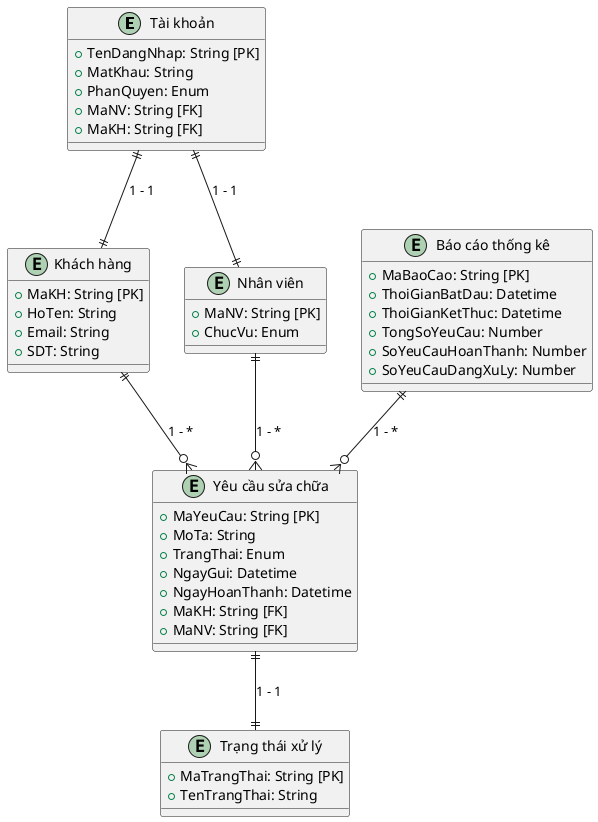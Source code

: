 @startuml

entity "Tài khoản" as TaiKhoan {
    +TenDangNhap: String [PK]
    +MatKhau: String
    +PhanQuyen: Enum
    +MaNV: String [FK]
    +MaKH: String [FK]
}

entity "Khách hàng" as KhachHang {
    +MaKH: String [PK]
    +HoTen: String
    +Email: String
    +SDT: String
}

entity "Nhân viên" as NhanVien {
    +MaNV: String [PK]
    +ChucVu: Enum
}

entity "Yêu cầu sửa chữa" as YeuCauSuaChua {
    +MaYeuCau: String [PK]
    +MoTa: String
    +TrangThai: Enum
    +NgayGui: Datetime
    +NgayHoanThanh: Datetime
    +MaKH: String [FK]
    +MaNV: String [FK]
}

entity "Báo cáo thống kê" as BaoCaoThongKe {
    +MaBaoCao: String [PK]
    +ThoiGianBatDau: Datetime
    +ThoiGianKetThuc: Datetime
    +TongSoYeuCau: Number
    +SoYeuCauHoanThanh: Number
    +SoYeuCauDangXuLy: Number
}

entity "Trạng thái xử lý" as TrangThai {
    +MaTrangThai: String [PK]
    +TenTrangThai: String
}

TaiKhoan ||--|| KhachHang : "1 - 1"
TaiKhoan ||--|| NhanVien : "1 - 1"
KhachHang ||--o{ YeuCauSuaChua : "1 - *"
NhanVien ||--o{ YeuCauSuaChua : "1 - *"
YeuCauSuaChua ||--|| TrangThai : "1 - 1"
BaoCaoThongKe ||--o{ YeuCauSuaChua : "1 - *"

@enduml
